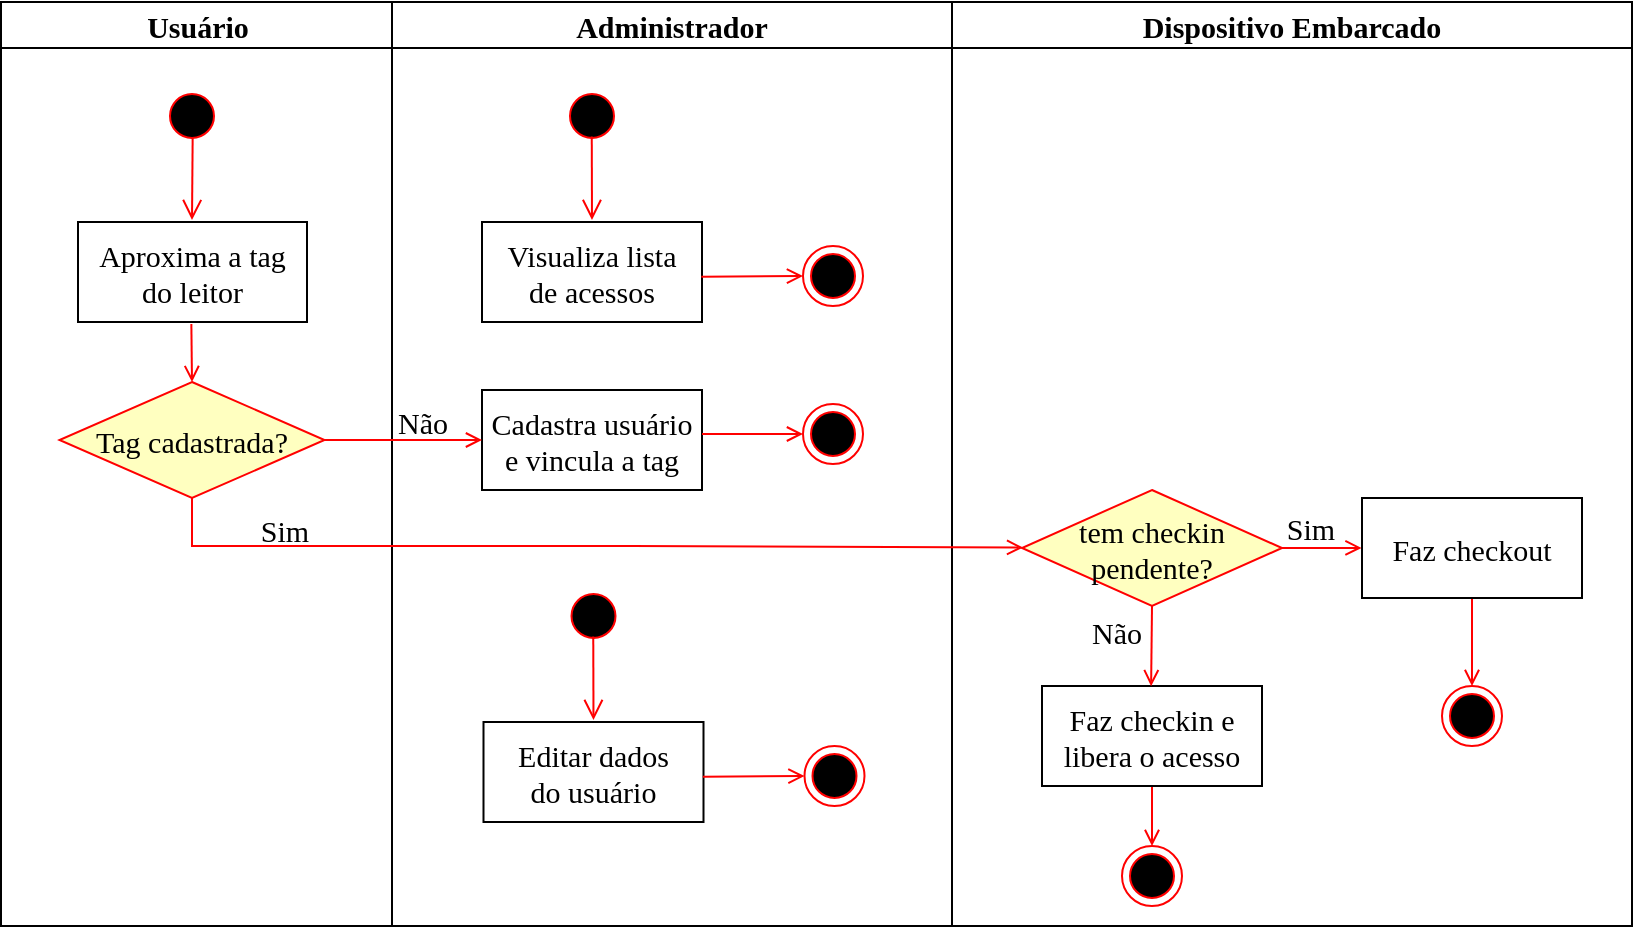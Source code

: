 <mxfile version="20.8.5" type="google"><diagram name="diagrama-atividades" id="e7e014a7-5840-1c2e-5031-d8a46d1fe8dd"><mxGraphModel grid="1" page="1" gridSize="10" guides="1" tooltips="1" connect="1" arrows="1" fold="1" pageScale="1" pageWidth="1169" pageHeight="826" background="none" math="0" shadow="0"><root><mxCell id="0"/><mxCell id="1" parent="0"/><mxCell id="2" value="Usuário" style="swimlane;whiteSpace=wrap;fontFamily=Times New Roman;fontSize=15;" vertex="1" parent="1"><mxGeometry x="164.5" y="128" width="195.5" height="462" as="geometry"/></mxCell><mxCell id="5" value="" style="ellipse;shape=startState;fillColor=#000000;strokeColor=#ff0000;fontFamily=Times New Roman;fontSize=15;" vertex="1" parent="2"><mxGeometry x="80.5" y="42" width="30" height="30" as="geometry"/></mxCell><mxCell id="6" value="" style="edgeStyle=elbowEdgeStyle;elbow=horizontal;verticalAlign=bottom;endArrow=open;endSize=8;strokeColor=#FF0000;endFill=0;rounded=0;exitX=0.511;exitY=0.869;exitDx=0;exitDy=0;exitPerimeter=0;fontFamily=Times New Roman;fontSize=15;" edge="1" parent="2" source="5"><mxGeometry x="100" y="40" as="geometry"><mxPoint x="95.5" y="109" as="targetPoint"/></mxGeometry></mxCell><mxCell id="Jw-vfpeOrq94Bjewu_2l-45" style="edgeStyle=orthogonalEdgeStyle;rounded=0;orthogonalLoop=1;jettySize=auto;html=1;entryX=0.5;entryY=0;entryDx=0;entryDy=0;fillColor=#e51400;strokeColor=#FF0000;exitX=0.495;exitY=1.02;exitDx=0;exitDy=0;exitPerimeter=0;endArrow=open;endFill=0;fontFamily=Times New Roman;fontSize=15;" edge="1" parent="2" source="7" target="Jw-vfpeOrq94Bjewu_2l-41"><mxGeometry relative="1" as="geometry"/></mxCell><mxCell id="7" value="Aproxima a tag &#10;do leitor" style="fontFamily=Times New Roman;fontSize=15;" vertex="1" parent="2"><mxGeometry x="38.5" y="110" width="114.5" height="50" as="geometry"/></mxCell><mxCell id="Jw-vfpeOrq94Bjewu_2l-41" value="Tag cadastrada?" style="rhombus;fillColor=#ffffc0;strokeColor=#ff0000;fontFamily=Times New Roman;fontSize=15;" vertex="1" parent="2"><mxGeometry x="29.25" y="190" width="132.5" height="58" as="geometry"/></mxCell><mxCell id="Jw-vfpeOrq94Bjewu_2l-55" value="Sim" style="text;html=1;align=center;verticalAlign=middle;resizable=0;points=[];autosize=1;strokeColor=none;fillColor=none;fontFamily=Times New Roman;fontSize=15;" vertex="1" parent="2"><mxGeometry x="116.75" y="249" width="50" height="30" as="geometry"/></mxCell><mxCell id="3" value="Administrador" style="swimlane;whiteSpace=wrap;startSize=23;fontFamily=Times New Roman;fontSize=15;" vertex="1" parent="1"><mxGeometry x="360" y="128" width="280" height="462" as="geometry"/></mxCell><mxCell id="13" value="" style="ellipse;shape=startState;fillColor=#000000;strokeColor=#ff0000;fontFamily=Times New Roman;fontSize=15;" vertex="1" parent="3"><mxGeometry x="85" y="42" width="30" height="30" as="geometry"/></mxCell><mxCell id="14" value="" style="edgeStyle=elbowEdgeStyle;elbow=horizontal;verticalAlign=bottom;endArrow=open;endSize=8;strokeColor=#FF0000;endFill=1;rounded=0;exitX=0.496;exitY=0.841;exitDx=0;exitDy=0;exitPerimeter=0;fontFamily=Times New Roman;fontSize=15;" edge="1" parent="3" source="13"><mxGeometry x="40" y="20" as="geometry"><mxPoint x="100" y="109" as="targetPoint"/><Array as="points"><mxPoint x="100" y="92"/></Array></mxGeometry></mxCell><mxCell id="Jw-vfpeOrq94Bjewu_2l-58" value="Cadastra usuário &#10;e vincula a tag" style="fontFamily=Times New Roman;fontSize=15;" vertex="1" parent="3"><mxGeometry x="45" y="194" width="110" height="50" as="geometry"/></mxCell><mxCell id="Jw-vfpeOrq94Bjewu_2l-70" value="" style="ellipse;shape=endState;fillColor=#000000;strokeColor=#ff0000;fontFamily=Times New Roman;fontSize=15;" vertex="1" parent="3"><mxGeometry x="205.5" y="201" width="30" height="30" as="geometry"/></mxCell><mxCell id="Jw-vfpeOrq94Bjewu_2l-68" style="edgeStyle=orthogonalEdgeStyle;rounded=0;orthogonalLoop=1;jettySize=auto;html=1;strokeColor=#FF0000;endArrow=open;endFill=0;fontFamily=Times New Roman;fontSize=15;" edge="1" parent="3" target="Jw-vfpeOrq94Bjewu_2l-70"><mxGeometry relative="1" as="geometry"><mxPoint x="240.5" y="341.5" as="targetPoint"/><mxPoint x="155" y="216" as="sourcePoint"/><Array as="points"><mxPoint x="155" y="216"/></Array></mxGeometry></mxCell><mxCell id="Jw-vfpeOrq94Bjewu_2l-76" value="Visualiza lista&#10;de acessos" style="fillColor=rgb(255, 255, 255);strokeColor=rgb(0, 0, 0);fontColor=rgb(0, 0, 0);fontFamily=Times New Roman;fontSize=15;" vertex="1" parent="3"><mxGeometry x="45" y="110" width="110" height="50" as="geometry"/></mxCell><mxCell id="Jw-vfpeOrq94Bjewu_2l-78" value="" style="ellipse;shape=endState;fillColor=#000000;strokeColor=#ff0000;fontFamily=Times New Roman;fontSize=15;" vertex="1" parent="3"><mxGeometry x="205.5" y="122" width="30" height="30" as="geometry"/></mxCell><mxCell id="Jw-vfpeOrq94Bjewu_2l-79" value="" style="endArrow=open;strokeColor=#FF0000;endFill=1;rounded=0;exitX=0.997;exitY=0.548;exitDx=0;exitDy=0;exitPerimeter=0;fontFamily=Times New Roman;fontSize=15;" edge="1" parent="3" source="Jw-vfpeOrq94Bjewu_2l-76" target="Jw-vfpeOrq94Bjewu_2l-78"><mxGeometry relative="1" as="geometry"><mxPoint x="160" y="137" as="sourcePoint"/></mxGeometry></mxCell><mxCell id="Jw-vfpeOrq94Bjewu_2l-64" value="Não" style="text;html=1;align=center;verticalAlign=middle;resizable=0;points=[];autosize=1;strokeColor=none;fillColor=none;fontFamily=Times New Roman;fontSize=15;" vertex="1" parent="3"><mxGeometry x="-10" y="195" width="50" height="30" as="geometry"/></mxCell><mxCell id="DswbaOO_0xmiI7kMlh8L-39" value="" style="ellipse;shape=startState;fillColor=#000000;strokeColor=#ff0000;fontFamily=Times New Roman;fontSize=15;" vertex="1" parent="3"><mxGeometry x="85.75" y="292" width="30" height="30" as="geometry"/></mxCell><mxCell id="DswbaOO_0xmiI7kMlh8L-40" value="" style="edgeStyle=elbowEdgeStyle;elbow=horizontal;verticalAlign=bottom;endArrow=open;endSize=8;strokeColor=#FF0000;endFill=1;rounded=0;exitX=0.496;exitY=0.841;exitDx=0;exitDy=0;exitPerimeter=0;fontFamily=Times New Roman;fontSize=15;" edge="1" parent="3" source="DswbaOO_0xmiI7kMlh8L-39"><mxGeometry x="-319.25" y="142" as="geometry"><mxPoint x="100.75" y="359" as="targetPoint"/><Array as="points"><mxPoint x="100.75" y="342"/></Array></mxGeometry></mxCell><mxCell id="DswbaOO_0xmiI7kMlh8L-41" value="Editar dados &#10;do usuário" style="fillColor=rgb(255, 255, 255);strokeColor=rgb(0, 0, 0);fontColor=rgb(0, 0, 0);fontFamily=Times New Roman;fontSize=15;" vertex="1" parent="3"><mxGeometry x="45.75" y="360" width="110" height="50" as="geometry"/></mxCell><mxCell id="DswbaOO_0xmiI7kMlh8L-42" value="" style="ellipse;shape=endState;fillColor=#000000;strokeColor=#ff0000;fontFamily=Times New Roman;fontSize=15;" vertex="1" parent="3"><mxGeometry x="206.25" y="372" width="30" height="30" as="geometry"/></mxCell><mxCell id="DswbaOO_0xmiI7kMlh8L-43" value="" style="endArrow=open;strokeColor=#FF0000;endFill=1;rounded=0;exitX=0.997;exitY=0.548;exitDx=0;exitDy=0;exitPerimeter=0;fontFamily=Times New Roman;fontSize=15;" edge="1" parent="3" source="DswbaOO_0xmiI7kMlh8L-41" target="DswbaOO_0xmiI7kMlh8L-42"><mxGeometry relative="1" as="geometry"><mxPoint x="-199.25" y="259" as="sourcePoint"/></mxGeometry></mxCell><mxCell id="4" value="Dispositivo Embarcado" style="swimlane;whiteSpace=wrap;fontFamily=Times New Roman;fontSize=15;" vertex="1" parent="1"><mxGeometry x="640" y="128" width="340" height="462" as="geometry"/></mxCell><mxCell id="38" value="" style="ellipse;shape=endState;fillColor=#000000;strokeColor=#ff0000;fontFamily=Times New Roman;fontSize=15;" vertex="1" parent="4"><mxGeometry x="85" y="422" width="30" height="30" as="geometry"/></mxCell><mxCell id="39" value="" style="endArrow=open;strokeColor=#FF0000;endFill=1;rounded=0;exitX=0.5;exitY=1;exitDx=0;exitDy=0;fontFamily=Times New Roman;fontSize=15;" edge="1" parent="4" source="cdL7sIdq_R6sBqDktpbD-44" target="38"><mxGeometry relative="1" as="geometry"><mxPoint x="230" y="382" as="sourcePoint"/></mxGeometry></mxCell><mxCell id="cdL7sIdq_R6sBqDktpbD-55" style="edgeStyle=orthogonalEdgeStyle;rounded=0;orthogonalLoop=1;jettySize=auto;html=1;entryX=-0.002;entryY=0.499;entryDx=0;entryDy=0;entryPerimeter=0;endArrow=open;endFill=0;exitX=1;exitY=0.5;exitDx=0;exitDy=0;strokeColor=#FF0000;fontFamily=Times New Roman;fontSize=15;" edge="1" parent="4" source="cdL7sIdq_R6sBqDktpbD-40" target="cdL7sIdq_R6sBqDktpbD-43"><mxGeometry relative="1" as="geometry"><Array as="points"/></mxGeometry></mxCell><mxCell id="cdL7sIdq_R6sBqDktpbD-40" value="tem checkin&#10;pendente?" style="rhombus;fillColor=#ffffc0;strokeColor=#ff0000;fontStyle=0;fontFamily=Times New Roman;fontSize=15;" vertex="1" parent="4"><mxGeometry x="35" y="244" width="130" height="58" as="geometry"/></mxCell><mxCell id="cdL7sIdq_R6sBqDktpbD-41" value="" style="ellipse;shape=endState;fillColor=#000000;strokeColor=#ff0000;fontFamily=Times New Roman;fontSize=15;" vertex="1" parent="4"><mxGeometry x="245" y="342" width="30" height="30" as="geometry"/></mxCell><mxCell id="cdL7sIdq_R6sBqDktpbD-42" value="" style="endArrow=open;strokeColor=#FF0000;endFill=1;rounded=0;exitX=0.5;exitY=1;exitDx=0;exitDy=0;fontFamily=Times New Roman;fontSize=15;" edge="1" parent="4" source="cdL7sIdq_R6sBqDktpbD-43" target="cdL7sIdq_R6sBqDktpbD-41"><mxGeometry relative="1" as="geometry"><mxPoint x="260" y="302" as="sourcePoint"/></mxGeometry></mxCell><mxCell id="cdL7sIdq_R6sBqDktpbD-43" value="Faz checkout" style="fontFamily=Times New Roman;fontSize=15;" vertex="1" parent="4"><mxGeometry x="205" y="248" width="110" height="50" as="geometry"/></mxCell><mxCell id="cdL7sIdq_R6sBqDktpbD-44" value="Faz checkin e &#10;libera o acesso" style="fontFamily=Times New Roman;fontSize=15;" vertex="1" parent="4"><mxGeometry x="45" y="342" width="110" height="50" as="geometry"/></mxCell><mxCell id="cdL7sIdq_R6sBqDktpbD-54" value="" style="endArrow=open;strokeColor=#FF0000;endFill=1;rounded=0;exitX=0.5;exitY=1;exitDx=0;exitDy=0;entryX=0.496;entryY=0.002;entryDx=0;entryDy=0;entryPerimeter=0;fontFamily=Times New Roman;fontSize=15;" edge="1" parent="4" source="cdL7sIdq_R6sBqDktpbD-40" target="cdL7sIdq_R6sBqDktpbD-44"><mxGeometry relative="1" as="geometry"><mxPoint x="270" y="308.0" as="sourcePoint"/><mxPoint x="270" y="352" as="targetPoint"/></mxGeometry></mxCell><mxCell id="cdL7sIdq_R6sBqDktpbD-56" value="Sim" style="text;html=1;align=center;verticalAlign=middle;resizable=0;points=[];autosize=1;strokeColor=none;fillColor=none;fontFamily=Times New Roman;fontSize=15;" vertex="1" parent="4"><mxGeometry x="154" y="248" width="50" height="30" as="geometry"/></mxCell><mxCell id="cdL7sIdq_R6sBqDktpbD-57" value="Não" style="text;html=1;align=center;verticalAlign=middle;resizable=0;points=[];autosize=1;strokeColor=none;fillColor=none;fontFamily=Times New Roman;fontSize=15;" vertex="1" parent="4"><mxGeometry x="57" y="300" width="50" height="30" as="geometry"/></mxCell><mxCell id="11" value="" style="endArrow=open;strokeColor=#FF0000;endFill=1;rounded=0;exitX=0.5;exitY=1;exitDx=0;exitDy=0;fontFamily=Times New Roman;fontSize=15;" edge="1" parent="1" source="Jw-vfpeOrq94Bjewu_2l-41" target="cdL7sIdq_R6sBqDktpbD-40"><mxGeometry relative="1" as="geometry"><mxPoint x="280" y="370" as="sourcePoint"/><mxPoint x="680" y="469" as="targetPoint"/><Array as="points"><mxPoint x="260" y="400"/><mxPoint x="480" y="400"/></Array></mxGeometry></mxCell><mxCell id="Jw-vfpeOrq94Bjewu_2l-60" style="edgeStyle=orthogonalEdgeStyle;rounded=0;orthogonalLoop=1;jettySize=auto;html=1;strokeColor=#FF0000;startArrow=none;exitX=1;exitY=0.5;exitDx=0;exitDy=0;endArrow=open;endFill=0;fontFamily=Times New Roman;fontSize=15;" edge="1" parent="1" source="Jw-vfpeOrq94Bjewu_2l-41"><mxGeometry relative="1" as="geometry"><Array as="points"><mxPoint x="405" y="347"/></Array><mxPoint x="405" y="347" as="targetPoint"/></mxGeometry></mxCell></root></mxGraphModel></diagram></mxfile>